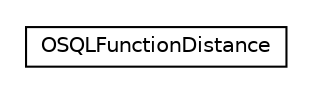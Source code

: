 #!/usr/local/bin/dot
#
# Class diagram 
# Generated by UMLGraph version R5_6-24-gf6e263 (http://www.umlgraph.org/)
#

digraph G {
	edge [fontname="Helvetica",fontsize=10,labelfontname="Helvetica",labelfontsize=10];
	node [fontname="Helvetica",fontsize=10,shape=plaintext];
	nodesep=0.25;
	ranksep=0.5;
	// com.orientechnologies.orient.core.sql.functions.geo.OSQLFunctionDistance
	c153294 [label=<<table title="com.orientechnologies.orient.core.sql.functions.geo.OSQLFunctionDistance" border="0" cellborder="1" cellspacing="0" cellpadding="2" port="p" href="./OSQLFunctionDistance.html">
		<tr><td><table border="0" cellspacing="0" cellpadding="1">
<tr><td align="center" balign="center"> OSQLFunctionDistance </td></tr>
		</table></td></tr>
		</table>>, URL="./OSQLFunctionDistance.html", fontname="Helvetica", fontcolor="black", fontsize=10.0];
}

